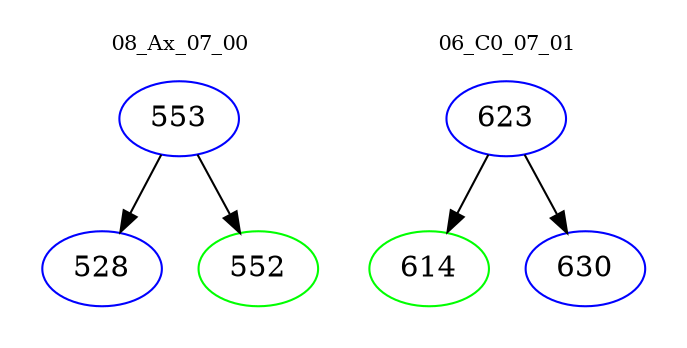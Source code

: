 digraph{
subgraph cluster_0 {
color = white
label = "08_Ax_07_00";
fontsize=10;
T0_553 [label="553", color="blue"]
T0_553 -> T0_528 [color="black"]
T0_528 [label="528", color="blue"]
T0_553 -> T0_552 [color="black"]
T0_552 [label="552", color="green"]
}
subgraph cluster_1 {
color = white
label = "06_C0_07_01";
fontsize=10;
T1_623 [label="623", color="blue"]
T1_623 -> T1_614 [color="black"]
T1_614 [label="614", color="green"]
T1_623 -> T1_630 [color="black"]
T1_630 [label="630", color="blue"]
}
}
